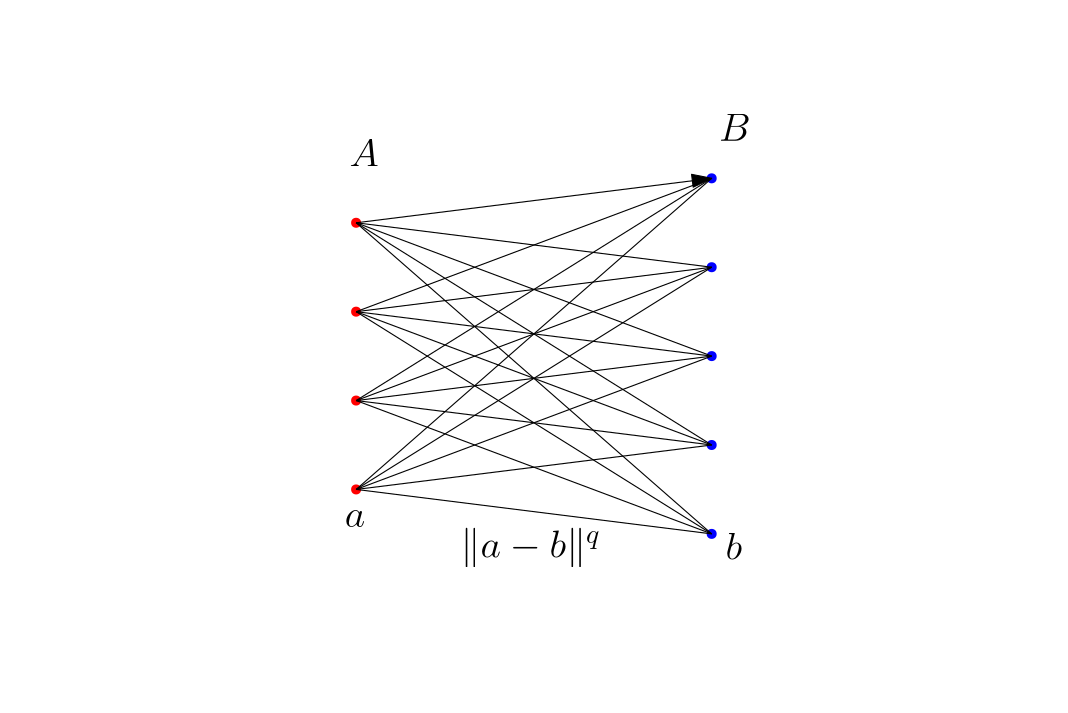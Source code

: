 <?xml version="1.0"?>
<!DOCTYPE ipe SYSTEM "ipe.dtd">
<ipe version="70206" creator="Ipe 7.2.7">
<info created="D:20190512025924" modified="D:20190512031808"/>
<ipestyle name="basic">
<symbol name="arrow/arc(spx)">
<path stroke="sym-stroke" fill="sym-stroke" pen="sym-pen">
0 0 m
-1 0.333 l
-1 -0.333 l
h
</path>
</symbol>
<symbol name="arrow/farc(spx)">
<path stroke="sym-stroke" fill="white" pen="sym-pen">
0 0 m
-1 0.333 l
-1 -0.333 l
h
</path>
</symbol>
<symbol name="arrow/ptarc(spx)">
<path stroke="sym-stroke" fill="sym-stroke" pen="sym-pen">
0 0 m
-1 0.333 l
-0.8 0 l
-1 -0.333 l
h
</path>
</symbol>
<symbol name="arrow/fptarc(spx)">
<path stroke="sym-stroke" fill="white" pen="sym-pen">
0 0 m
-1 0.333 l
-0.8 0 l
-1 -0.333 l
h
</path>
</symbol>
<symbol name="mark/circle(sx)" transformations="translations">
<path fill="sym-stroke">
0.6 0 0 0.6 0 0 e
0.4 0 0 0.4 0 0 e
</path>
</symbol>
<symbol name="mark/disk(sx)" transformations="translations">
<path fill="sym-stroke">
0.6 0 0 0.6 0 0 e
</path>
</symbol>
<symbol name="mark/fdisk(sfx)" transformations="translations">
<group>
<path fill="sym-fill">
0.5 0 0 0.5 0 0 e
</path>
<path fill="sym-stroke" fillrule="eofill">
0.6 0 0 0.6 0 0 e
0.4 0 0 0.4 0 0 e
</path>
</group>
</symbol>
<symbol name="mark/box(sx)" transformations="translations">
<path fill="sym-stroke" fillrule="eofill">
-0.6 -0.6 m
0.6 -0.6 l
0.6 0.6 l
-0.6 0.6 l
h
-0.4 -0.4 m
0.4 -0.4 l
0.4 0.4 l
-0.4 0.4 l
h
</path>
</symbol>
<symbol name="mark/square(sx)" transformations="translations">
<path fill="sym-stroke">
-0.6 -0.6 m
0.6 -0.6 l
0.6 0.6 l
-0.6 0.6 l
h
</path>
</symbol>
<symbol name="mark/fsquare(sfx)" transformations="translations">
<group>
<path fill="sym-fill">
-0.5 -0.5 m
0.5 -0.5 l
0.5 0.5 l
-0.5 0.5 l
h
</path>
<path fill="sym-stroke" fillrule="eofill">
-0.6 -0.6 m
0.6 -0.6 l
0.6 0.6 l
-0.6 0.6 l
h
-0.4 -0.4 m
0.4 -0.4 l
0.4 0.4 l
-0.4 0.4 l
h
</path>
</group>
</symbol>
<symbol name="mark/cross(sx)" transformations="translations">
<group>
<path fill="sym-stroke">
-0.43 -0.57 m
0.57 0.43 l
0.43 0.57 l
-0.57 -0.43 l
h
</path>
<path fill="sym-stroke">
-0.43 0.57 m
0.57 -0.43 l
0.43 -0.57 l
-0.57 0.43 l
h
</path>
</group>
</symbol>
<symbol name="arrow/fnormal(spx)">
<path stroke="sym-stroke" fill="white" pen="sym-pen">
0 0 m
-1 0.333 l
-1 -0.333 l
h
</path>
</symbol>
<symbol name="arrow/pointed(spx)">
<path stroke="sym-stroke" fill="sym-stroke" pen="sym-pen">
0 0 m
-1 0.333 l
-0.8 0 l
-1 -0.333 l
h
</path>
</symbol>
<symbol name="arrow/fpointed(spx)">
<path stroke="sym-stroke" fill="white" pen="sym-pen">
0 0 m
-1 0.333 l
-0.8 0 l
-1 -0.333 l
h
</path>
</symbol>
<symbol name="arrow/linear(spx)">
<path stroke="sym-stroke" pen="sym-pen">
-1 0.333 m
0 0 l
-1 -0.333 l
</path>
</symbol>
<symbol name="arrow/fdouble(spx)">
<path stroke="sym-stroke" fill="white" pen="sym-pen">
0 0 m
-1 0.333 l
-1 -0.333 l
h
-1 0 m
-2 0.333 l
-2 -0.333 l
h
</path>
</symbol>
<symbol name="arrow/double(spx)">
<path stroke="sym-stroke" fill="sym-stroke" pen="sym-pen">
0 0 m
-1 0.333 l
-1 -0.333 l
h
-1 0 m
-2 0.333 l
-2 -0.333 l
h
</path>
</symbol>
<pen name="heavier" value="0.8"/>
<pen name="fat" value="1.2"/>
<pen name="ultrafat" value="2"/>
<symbolsize name="large" value="5"/>
<symbolsize name="small" value="2"/>
<symbolsize name="tiny" value="1.1"/>
<arrowsize name="large" value="10"/>
<arrowsize name="small" value="5"/>
<arrowsize name="tiny" value="3"/>
<color name="red" value="1 0 0"/>
<color name="green" value="0 1 0"/>
<color name="blue" value="0 0 1"/>
<color name="yellow" value="1 1 0"/>
<color name="orange" value="1 0.647 0"/>
<color name="gold" value="1 0.843 0"/>
<color name="purple" value="0.627 0.125 0.941"/>
<color name="gray" value="0.745"/>
<color name="brown" value="0.647 0.165 0.165"/>
<color name="navy" value="0 0 0.502"/>
<color name="pink" value="1 0.753 0.796"/>
<color name="seagreen" value="0.18 0.545 0.341"/>
<color name="turquoise" value="0.251 0.878 0.816"/>
<color name="violet" value="0.933 0.51 0.933"/>
<color name="darkblue" value="0 0 0.545"/>
<color name="darkcyan" value="0 0.545 0.545"/>
<color name="darkgray" value="0.663"/>
<color name="darkgreen" value="0 0.392 0"/>
<color name="darkmagenta" value="0.545 0 0.545"/>
<color name="darkorange" value="1 0.549 0"/>
<color name="darkred" value="0.545 0 0"/>
<color name="lightblue" value="0.678 0.847 0.902"/>
<color name="lightcyan" value="0.878 1 1"/>
<color name="lightgray" value="0.827"/>
<color name="lightgreen" value="0.565 0.933 0.565"/>
<color name="lightyellow" value="1 1 0.878"/>
<dashstyle name="dashed" value="[4] 0"/>
<dashstyle name="dotted" value="[1 3] 0"/>
<dashstyle name="dash dotted" value="[4 2 1 2] 0"/>
<dashstyle name="dash dot dotted" value="[4 2 1 2 1 2] 0"/>
<textsize name="large" value="\large"/>
<textsize name="Large" value="\Large"/>
<textsize name="LARGE" value="\LARGE"/>
<textsize name="huge" value="\huge"/>
<textsize name="Huge" value="\Huge"/>
<textsize name="small" value="\small"/>
<textsize name="footnote" value="\footnotesize"/>
<textsize name="tiny" value="\tiny"/>
<textstyle name="center" begin="\begin{center}" end="\end{center}"/>
<textstyle name="itemize" begin="\begin{itemize}" end="\end{itemize}"/>
<textstyle name="item" begin="\begin{itemize}\item{}" end="\end{itemize}"/>
<gridsize name="4 pts" value="4"/>
<gridsize name="8 pts (~3 mm)" value="8"/>
<gridsize name="16 pts (~6 mm)" value="16"/>
<gridsize name="32 pts (~12 mm)" value="32"/>
<gridsize name="10 pts (~3.5 mm)" value="10"/>
<gridsize name="20 pts (~7 mm)" value="20"/>
<gridsize name="14 pts (~5 mm)" value="14"/>
<gridsize name="28 pts (~10 mm)" value="28"/>
<gridsize name="56 pts (~20 mm)" value="56"/>
<anglesize name="90 deg" value="90"/>
<anglesize name="60 deg" value="60"/>
<anglesize name="45 deg" value="45"/>
<anglesize name="30 deg" value="30"/>
<anglesize name="22.5 deg" value="22.5"/>
<opacity name="10%" value="0.1"/>
<opacity name="30%" value="0.3"/>
<opacity name="50%" value="0.5"/>
<opacity name="75%" value="0.75"/>
<tiling name="falling" angle="-60" step="4" width="1"/>
<tiling name="rising" angle="30" step="4" width="1"/>
</ipestyle>
<page>
<layer name="alpha"/>
<layer name="A"/>
<layer name="B"/>
<layer name="s"/>
<layer name="t"/>
<layer name="AB"/>
<layer name="sA"/>
<layer name="Bt"/>
<layer name="labels_AB"/>
<layer name="labels_st"/>
<layer name="labels_costs"/>
<layer name="label_costs_dummy"/>
<layer name="supply"/>
<view layers="alpha A B AB labels_AB labels_costs" active="alpha"/>
<path layer="alpha" matrix="1 0 0 1 0 16" stroke="white">
128 512 m
128 256 l
512 256 l
512 512 l
h
</path>
<use layer="A" name="mark/disk(sx)" pos="256 448" size="normal" stroke="red"/>
<use name="mark/disk(sx)" pos="256 416" size="normal" stroke="red"/>
<use name="mark/disk(sx)" pos="256 384" size="normal" stroke="red"/>
<use name="mark/disk(sx)" pos="256 352" size="normal" stroke="red"/>
<use layer="B" matrix="1 0 0 1 0 -16" name="mark/disk(sx)" pos="384 480" size="normal" stroke="blue"/>
<use matrix="1 0 0 1 0 -16" name="mark/disk(sx)" pos="384 448" size="normal" stroke="blue"/>
<use name="mark/disk(sx)" pos="384 400" size="normal" stroke="blue"/>
<use name="mark/disk(sx)" pos="384 368" size="normal" stroke="blue"/>
<use name="mark/disk(sx)" pos="384 336" size="normal" stroke="blue"/>
<use layer="s" name="mark/disk(sx)" pos="208 400" size="normal" stroke="black"/>
<use layer="t" name="mark/disk(sx)" pos="432 400" size="normal" stroke="black"/>
<path layer="AB" stroke="black" arrow="normal/normal">
256 448 m
384 464 l
</path>
<path stroke="black">
256 448 m
384 432 l
</path>
<path stroke="black">
256 448 m
384 400 l
</path>
<path stroke="black">
256 448 m
384 368 l
</path>
<path stroke="black">
256 448 m
384 336 l
</path>
<path stroke="black">
256 416 m
384 464 l
</path>
<path stroke="black">
256 416 m
384 432 l
</path>
<path stroke="black">
256 416 m
384 400 l
</path>
<path stroke="black">
256 384 m
384 368 l
</path>
<path stroke="black">
256 384 m
384 336 l
</path>
<path stroke="black">
256 384 m
384 400 l
</path>
<path stroke="black">
256 416 m
384 368 l
</path>
<path stroke="black">
256 416 m
384 336 l
</path>
<path stroke="black">
256 384 m
384 432 l
</path>
<path stroke="black">
256 384 m
384 464 l
</path>
<path stroke="black">
256 352 m
384 464 l
</path>
<path stroke="black">
256 352 m
384 432 l
</path>
<path stroke="black">
256 352 m
384 400 l
</path>
<path stroke="black">
256 352 m
384 368 l
</path>
<path stroke="black">
256 352 m
384 336 l
</path>
<path layer="sA" stroke="black" arrow="normal/normal">
208 400 m
256 448 l
</path>
<path stroke="black">
208 400 m
256 416 l
</path>
<path stroke="black">
208 400 m
256 384 l
</path>
<path stroke="black">
208 400 m
256 352 l
</path>
<path layer="Bt" stroke="black" arrow="normal/normal">
384 464 m
432 400 l
</path>
<path stroke="black">
384 432 m
432 400 l
</path>
<path stroke="black">
384 400 m
432 400 l
</path>
<path stroke="black">
384 368 m
432 400 l
</path>
<path stroke="black">
384 336 m
432 400 l
</path>
<text layer="labels_AB" transformations="translations" pos="253.577 468.308" stroke="black" type="label" width="10.53" height="9.803" depth="0" valign="baseline" size="Large" style="math">A</text>
<text transformations="translations" pos="386.654 477.538" stroke="black" type="label" width="11.395" height="9.803" depth="0" valign="baseline" size="Large" style="math">B</text>
<text layer="labels_st" transformations="translations" pos="190.5 396.769" stroke="black" type="label" width="6.617" height="6.177" depth="0" valign="baseline" size="Large" style="math">s</text>
<text transformations="translations" pos="446.654 396.769" stroke="black" type="label" width="5.073" height="8.824" depth="0" valign="baseline" size="Large" style="math">t</text>
<text layer="labels_costs" matrix="1 0 0 1 -13.8462 1.53846" transformations="translations" pos="307.423 326" stroke="black" type="label" width="50.53" height="10.756" depth="3.59" valign="baseline" size="Large" style="math">\|a - b\|^q</text>
<text matrix="1 0 0 1 2.19231 1.69231" transformations="translations" pos="249.731 336.769" stroke="black" type="label" width="7.374" height="6.177" depth="0" valign="baseline" size="Large" style="math">a</text>
<text matrix="1 0 0 1 -4.61538 -0.769231" transformations="translations" pos="393.577 327.538" stroke="black" type="label" width="5.973" height="9.963" depth="0" valign="baseline" size="Large" style="math">b</text>
<text layer="supply" matrix="1 0 0 1 -13.8462 -2.30769" transformations="translations" pos="201.846 413.231" stroke="black" type="label" width="18.713" height="9.968" depth="1.09" valign="baseline" size="Large" style="math">+k</text>
<text matrix="1 0 0 1 2.30769 -3.07692" transformations="translations" pos="436.462 416.308" stroke="black" type="label" width="18.946" height="9.968" depth="1.19" valign="baseline" size="Large" style="math">-k</text>
<text layer="label_costs_dummy" matrix="1 0 0 1 0.769231 6.15385" transformations="translations" pos="217.423 358.308" stroke="black" type="label" width="7.024" height="9.245" depth="0" valign="baseline" size="Large" style="math">0</text>
<text matrix="1 0 0 1 195.384 -3.07738" transformations="translations" pos="217.423 358.308" stroke="black" type="label" width="7.024" height="9.245" depth="0" valign="baseline" size="Large" style="math">0</text>
</page>
<page>
<layer name="alpha"/>
<layer name="A"/>
<layer name="B"/>
<layer name="s"/>
<layer name="t"/>
<layer name="AB"/>
<layer name="sA"/>
<layer name="Bt"/>
<layer name="labels_AB"/>
<layer name="labels_st"/>
<layer name="labels_costs"/>
<layer name="label_costs_dummy"/>
<layer name="supply"/>
<view layers="alpha A B s t AB labels_AB labels_st labels_costs" active="alpha"/>
<path layer="alpha" matrix="1 0 0 1 0 16" stroke="white">
128 512 m
128 256 l
512 256 l
512 512 l
h
</path>
<use layer="A" name="mark/disk(sx)" pos="256 448" size="normal" stroke="red"/>
<use name="mark/disk(sx)" pos="256 416" size="normal" stroke="red"/>
<use name="mark/disk(sx)" pos="256 384" size="normal" stroke="red"/>
<use name="mark/disk(sx)" pos="256 352" size="normal" stroke="red"/>
<use layer="B" matrix="1 0 0 1 0 -16" name="mark/disk(sx)" pos="384 480" size="normal" stroke="blue"/>
<use matrix="1 0 0 1 0 -16" name="mark/disk(sx)" pos="384 448" size="normal" stroke="blue"/>
<use name="mark/disk(sx)" pos="384 400" size="normal" stroke="blue"/>
<use name="mark/disk(sx)" pos="384 368" size="normal" stroke="blue"/>
<use name="mark/disk(sx)" pos="384 336" size="normal" stroke="blue"/>
<use layer="s" name="mark/disk(sx)" pos="208 400" size="normal" stroke="black"/>
<use layer="t" name="mark/disk(sx)" pos="432 400" size="normal" stroke="black"/>
<path layer="AB" stroke="black" arrow="normal/normal">
256 448 m
384 464 l
</path>
<path stroke="black">
256 448 m
384 432 l
</path>
<path stroke="black">
256 448 m
384 400 l
</path>
<path stroke="black">
256 448 m
384 368 l
</path>
<path stroke="black">
256 448 m
384 336 l
</path>
<path stroke="black">
256 416 m
384 464 l
</path>
<path stroke="black">
256 416 m
384 432 l
</path>
<path stroke="black">
256 416 m
384 400 l
</path>
<path stroke="black">
256 384 m
384 368 l
</path>
<path stroke="black">
256 384 m
384 336 l
</path>
<path stroke="black">
256 384 m
384 400 l
</path>
<path stroke="black">
256 416 m
384 368 l
</path>
<path stroke="black">
256 416 m
384 336 l
</path>
<path stroke="black">
256 384 m
384 432 l
</path>
<path stroke="black">
256 384 m
384 464 l
</path>
<path stroke="black">
256 352 m
384 464 l
</path>
<path stroke="black">
256 352 m
384 432 l
</path>
<path stroke="black">
256 352 m
384 400 l
</path>
<path stroke="black">
256 352 m
384 368 l
</path>
<path stroke="black">
256 352 m
384 336 l
</path>
<path layer="sA" stroke="black" arrow="normal/normal">
208 400 m
256 448 l
</path>
<path stroke="black">
208 400 m
256 416 l
</path>
<path stroke="black">
208 400 m
256 384 l
</path>
<path stroke="black">
208 400 m
256 352 l
</path>
<path layer="Bt" stroke="black" arrow="normal/normal">
384 464 m
432 400 l
</path>
<path stroke="black">
384 432 m
432 400 l
</path>
<path stroke="black">
384 400 m
432 400 l
</path>
<path stroke="black">
384 368 m
432 400 l
</path>
<path stroke="black">
384 336 m
432 400 l
</path>
<text layer="labels_AB" transformations="translations" pos="253.577 468.308" stroke="black" type="label" width="10.53" height="9.803" depth="0" valign="baseline" size="Large" style="math">A</text>
<text transformations="translations" pos="386.654 477.538" stroke="black" type="label" width="11.395" height="9.803" depth="0" valign="baseline" size="Large" style="math">B</text>
<text layer="labels_st" transformations="translations" pos="190.5 396.769" stroke="black" type="label" width="6.617" height="6.177" depth="0" valign="baseline" size="Large" style="math">s</text>
<text transformations="translations" pos="446.654 396.769" stroke="black" type="label" width="5.073" height="8.824" depth="0" valign="baseline" size="Large" style="math">t</text>
<text layer="labels_costs" matrix="1 0 0 1 -13.8462 1.53846" transformations="translations" pos="307.423 326" stroke="black" type="label" width="50.53" height="10.756" depth="3.59" valign="baseline" size="Large" style="math">\|a - b\|^q</text>
<text matrix="1 0 0 1 2.19231 1.69231" transformations="translations" pos="249.731 336.769" stroke="black" type="label" width="7.374" height="6.177" depth="0" valign="baseline" size="Large" style="math">a</text>
<text matrix="1 0 0 1 -4.61538 -0.769231" transformations="translations" pos="393.577 327.538" stroke="black" type="label" width="5.973" height="9.963" depth="0" valign="baseline" size="Large" style="math">b</text>
<text layer="supply" matrix="1 0 0 1 -13.8462 -2.30769" transformations="translations" pos="201.846 413.231" stroke="black" type="label" width="18.713" height="9.968" depth="1.09" valign="baseline" size="Large" style="math">+k</text>
<text matrix="1 0 0 1 2.30769 -3.07692" transformations="translations" pos="436.462 416.308" stroke="black" type="label" width="18.946" height="9.968" depth="1.19" valign="baseline" size="Large" style="math">-k</text>
<text layer="label_costs_dummy" matrix="1 0 0 1 0.769231 6.15385" transformations="translations" pos="217.423 358.308" stroke="black" type="label" width="7.024" height="9.245" depth="0" valign="baseline" size="Large" style="math">0</text>
<text matrix="1 0 0 1 195.384 -3.07738" transformations="translations" pos="217.423 358.308" stroke="black" type="label" width="7.024" height="9.245" depth="0" valign="baseline" size="Large" style="math">0</text>
</page>
<page>
<layer name="alpha"/>
<layer name="A"/>
<layer name="B"/>
<layer name="s"/>
<layer name="t"/>
<layer name="AB"/>
<layer name="sA"/>
<layer name="Bt"/>
<layer name="labels_AB"/>
<layer name="labels_st"/>
<layer name="labels_costs"/>
<layer name="label_costs_dummy"/>
<layer name="supply"/>
<view layers="alpha A B s t AB sA labels_AB labels_st labels_costs" active="alpha"/>
<path layer="alpha" matrix="1 0 0 1 0 16" stroke="white">
128 512 m
128 256 l
512 256 l
512 512 l
h
</path>
<use layer="A" name="mark/disk(sx)" pos="256 448" size="normal" stroke="red"/>
<use name="mark/disk(sx)" pos="256 416" size="normal" stroke="red"/>
<use name="mark/disk(sx)" pos="256 384" size="normal" stroke="red"/>
<use name="mark/disk(sx)" pos="256 352" size="normal" stroke="red"/>
<use layer="B" matrix="1 0 0 1 0 -16" name="mark/disk(sx)" pos="384 480" size="normal" stroke="blue"/>
<use matrix="1 0 0 1 0 -16" name="mark/disk(sx)" pos="384 448" size="normal" stroke="blue"/>
<use name="mark/disk(sx)" pos="384 400" size="normal" stroke="blue"/>
<use name="mark/disk(sx)" pos="384 368" size="normal" stroke="blue"/>
<use name="mark/disk(sx)" pos="384 336" size="normal" stroke="blue"/>
<use layer="s" name="mark/disk(sx)" pos="208 400" size="normal" stroke="black"/>
<use layer="t" name="mark/disk(sx)" pos="432 400" size="normal" stroke="black"/>
<path layer="AB" stroke="black" arrow="normal/normal">
256 448 m
384 464 l
</path>
<path stroke="black">
256 448 m
384 432 l
</path>
<path stroke="black">
256 448 m
384 400 l
</path>
<path stroke="black">
256 448 m
384 368 l
</path>
<path stroke="black">
256 448 m
384 336 l
</path>
<path stroke="black">
256 416 m
384 464 l
</path>
<path stroke="black">
256 416 m
384 432 l
</path>
<path stroke="black">
256 416 m
384 400 l
</path>
<path stroke="black">
256 384 m
384 368 l
</path>
<path stroke="black">
256 384 m
384 336 l
</path>
<path stroke="black">
256 384 m
384 400 l
</path>
<path stroke="black">
256 416 m
384 368 l
</path>
<path stroke="black">
256 416 m
384 336 l
</path>
<path stroke="black">
256 384 m
384 432 l
</path>
<path stroke="black">
256 384 m
384 464 l
</path>
<path stroke="black">
256 352 m
384 464 l
</path>
<path stroke="black">
256 352 m
384 432 l
</path>
<path stroke="black">
256 352 m
384 400 l
</path>
<path stroke="black">
256 352 m
384 368 l
</path>
<path stroke="black">
256 352 m
384 336 l
</path>
<path layer="sA" stroke="black" arrow="normal/normal">
208 400 m
256 448 l
</path>
<path stroke="black">
208 400 m
256 416 l
</path>
<path stroke="black">
208 400 m
256 384 l
</path>
<path stroke="black">
208 400 m
256 352 l
</path>
<path layer="Bt" stroke="black" arrow="normal/normal">
384 464 m
432 400 l
</path>
<path stroke="black">
384 432 m
432 400 l
</path>
<path stroke="black">
384 400 m
432 400 l
</path>
<path stroke="black">
384 368 m
432 400 l
</path>
<path stroke="black">
384 336 m
432 400 l
</path>
<text layer="labels_AB" transformations="translations" pos="253.577 468.308" stroke="black" type="label" width="10.53" height="9.803" depth="0" valign="baseline" size="Large" style="math">A</text>
<text transformations="translations" pos="386.654 477.538" stroke="black" type="label" width="11.395" height="9.803" depth="0" valign="baseline" size="Large" style="math">B</text>
<text layer="labels_st" transformations="translations" pos="190.5 396.769" stroke="black" type="label" width="6.617" height="6.177" depth="0" valign="baseline" size="Large" style="math">s</text>
<text transformations="translations" pos="446.654 396.769" stroke="black" type="label" width="5.073" height="8.824" depth="0" valign="baseline" size="Large" style="math">t</text>
<text layer="labels_costs" matrix="1 0 0 1 -13.8462 1.53846" transformations="translations" pos="307.423 326" stroke="black" type="label" width="50.53" height="10.756" depth="3.59" valign="baseline" size="Large" style="math">\|a - b\|^q</text>
<text matrix="1 0 0 1 2.19231 1.69231" transformations="translations" pos="249.731 336.769" stroke="black" type="label" width="7.374" height="6.177" depth="0" valign="baseline" size="Large" style="math">a</text>
<text matrix="1 0 0 1 -4.61538 -0.769231" transformations="translations" pos="393.577 327.538" stroke="black" type="label" width="5.973" height="9.963" depth="0" valign="baseline" size="Large" style="math">b</text>
<text layer="supply" matrix="1 0 0 1 -13.8462 -2.30769" transformations="translations" pos="201.846 413.231" stroke="black" type="label" width="18.713" height="9.968" depth="1.09" valign="baseline" size="Large" style="math">+k</text>
<text matrix="1 0 0 1 2.30769 -3.07692" transformations="translations" pos="436.462 416.308" stroke="black" type="label" width="18.946" height="9.968" depth="1.19" valign="baseline" size="Large" style="math">-k</text>
<text layer="label_costs_dummy" matrix="1 0 0 1 0.769231 6.15385" transformations="translations" pos="217.423 358.308" stroke="black" type="label" width="7.024" height="9.245" depth="0" valign="baseline" size="Large" style="math">0</text>
<text matrix="1 0 0 1 195.384 -3.07738" transformations="translations" pos="217.423 358.308" stroke="black" type="label" width="7.024" height="9.245" depth="0" valign="baseline" size="Large" style="math">0</text>
</page>
<page>
<layer name="alpha"/>
<layer name="A"/>
<layer name="B"/>
<layer name="s"/>
<layer name="t"/>
<layer name="AB"/>
<layer name="sA"/>
<layer name="Bt"/>
<layer name="labels_AB"/>
<layer name="labels_st"/>
<layer name="labels_costs"/>
<layer name="label_costs_dummy"/>
<layer name="supply"/>
<view layers="alpha A B s t AB sA Bt labels_AB labels_st labels_costs" active="alpha"/>
<path layer="alpha" matrix="1 0 0 1 0 16" stroke="white">
128 512 m
128 256 l
512 256 l
512 512 l
h
</path>
<use layer="A" name="mark/disk(sx)" pos="256 448" size="normal" stroke="red"/>
<use name="mark/disk(sx)" pos="256 416" size="normal" stroke="red"/>
<use name="mark/disk(sx)" pos="256 384" size="normal" stroke="red"/>
<use name="mark/disk(sx)" pos="256 352" size="normal" stroke="red"/>
<use layer="B" matrix="1 0 0 1 0 -16" name="mark/disk(sx)" pos="384 480" size="normal" stroke="blue"/>
<use matrix="1 0 0 1 0 -16" name="mark/disk(sx)" pos="384 448" size="normal" stroke="blue"/>
<use name="mark/disk(sx)" pos="384 400" size="normal" stroke="blue"/>
<use name="mark/disk(sx)" pos="384 368" size="normal" stroke="blue"/>
<use name="mark/disk(sx)" pos="384 336" size="normal" stroke="blue"/>
<use layer="s" name="mark/disk(sx)" pos="208 400" size="normal" stroke="black"/>
<use layer="t" name="mark/disk(sx)" pos="432 400" size="normal" stroke="black"/>
<path layer="AB" stroke="black" arrow="normal/normal">
256 448 m
384 464 l
</path>
<path stroke="black">
256 448 m
384 432 l
</path>
<path stroke="black">
256 448 m
384 400 l
</path>
<path stroke="black">
256 448 m
384 368 l
</path>
<path stroke="black">
256 448 m
384 336 l
</path>
<path stroke="black">
256 416 m
384 464 l
</path>
<path stroke="black">
256 416 m
384 432 l
</path>
<path stroke="black">
256 416 m
384 400 l
</path>
<path stroke="black">
256 384 m
384 368 l
</path>
<path stroke="black">
256 384 m
384 336 l
</path>
<path stroke="black">
256 384 m
384 400 l
</path>
<path stroke="black">
256 416 m
384 368 l
</path>
<path stroke="black">
256 416 m
384 336 l
</path>
<path stroke="black">
256 384 m
384 432 l
</path>
<path stroke="black">
256 384 m
384 464 l
</path>
<path stroke="black">
256 352 m
384 464 l
</path>
<path stroke="black">
256 352 m
384 432 l
</path>
<path stroke="black">
256 352 m
384 400 l
</path>
<path stroke="black">
256 352 m
384 368 l
</path>
<path stroke="black">
256 352 m
384 336 l
</path>
<path layer="sA" stroke="black" arrow="normal/normal">
208 400 m
256 448 l
</path>
<path stroke="black">
208 400 m
256 416 l
</path>
<path stroke="black">
208 400 m
256 384 l
</path>
<path stroke="black">
208 400 m
256 352 l
</path>
<path layer="Bt" stroke="black" arrow="normal/normal">
384 464 m
432 400 l
</path>
<path stroke="black">
384 432 m
432 400 l
</path>
<path stroke="black">
384 400 m
432 400 l
</path>
<path stroke="black">
384 368 m
432 400 l
</path>
<path stroke="black">
384 336 m
432 400 l
</path>
<text layer="labels_AB" transformations="translations" pos="253.577 468.308" stroke="black" type="label" width="10.53" height="9.803" depth="0" valign="baseline" size="Large" style="math">A</text>
<text transformations="translations" pos="386.654 477.538" stroke="black" type="label" width="11.395" height="9.803" depth="0" valign="baseline" size="Large" style="math">B</text>
<text layer="labels_st" transformations="translations" pos="190.5 396.769" stroke="black" type="label" width="6.617" height="6.177" depth="0" valign="baseline" size="Large" style="math">s</text>
<text transformations="translations" pos="446.654 396.769" stroke="black" type="label" width="5.073" height="8.824" depth="0" valign="baseline" size="Large" style="math">t</text>
<text layer="labels_costs" matrix="1 0 0 1 -13.8462 1.53846" transformations="translations" pos="307.423 326" stroke="black" type="label" width="50.53" height="10.756" depth="3.59" valign="baseline" size="Large" style="math">\|a - b\|^q</text>
<text matrix="1 0 0 1 2.19231 1.69231" transformations="translations" pos="249.731 336.769" stroke="black" type="label" width="7.374" height="6.177" depth="0" valign="baseline" size="Large" style="math">a</text>
<text matrix="1 0 0 1 -4.61538 -0.769231" transformations="translations" pos="393.577 327.538" stroke="black" type="label" width="5.973" height="9.963" depth="0" valign="baseline" size="Large" style="math">b</text>
<text layer="supply" matrix="1 0 0 1 -13.8462 -2.30769" transformations="translations" pos="201.846 413.231" stroke="black" type="label" width="18.713" height="9.968" depth="1.09" valign="baseline" size="Large" style="math">+k</text>
<text matrix="1 0 0 1 2.30769 -3.07692" transformations="translations" pos="436.462 416.308" stroke="black" type="label" width="18.946" height="9.968" depth="1.19" valign="baseline" size="Large" style="math">-k</text>
<text layer="label_costs_dummy" matrix="1 0 0 1 0.769231 6.15385" transformations="translations" pos="217.423 358.308" stroke="black" type="label" width="7.024" height="9.245" depth="0" valign="baseline" size="Large" style="math">0</text>
<text matrix="1 0 0 1 195.384 -3.07738" transformations="translations" pos="217.423 358.308" stroke="black" type="label" width="7.024" height="9.245" depth="0" valign="baseline" size="Large" style="math">0</text>
</page>
<page>
<layer name="alpha"/>
<layer name="A"/>
<layer name="B"/>
<layer name="s"/>
<layer name="t"/>
<layer name="AB"/>
<layer name="sA"/>
<layer name="Bt"/>
<layer name="labels_AB"/>
<layer name="labels_st"/>
<layer name="labels_costs"/>
<layer name="label_costs_dummy"/>
<layer name="supply"/>
<view layers="alpha A B s t AB sA Bt labels_AB labels_st labels_costs label_costs_dummy" active="alpha"/>
<path layer="alpha" matrix="1 0 0 1 0 16" stroke="white">
128 512 m
128 256 l
512 256 l
512 512 l
h
</path>
<use layer="A" name="mark/disk(sx)" pos="256 448" size="normal" stroke="red"/>
<use name="mark/disk(sx)" pos="256 416" size="normal" stroke="red"/>
<use name="mark/disk(sx)" pos="256 384" size="normal" stroke="red"/>
<use name="mark/disk(sx)" pos="256 352" size="normal" stroke="red"/>
<use layer="B" matrix="1 0 0 1 0 -16" name="mark/disk(sx)" pos="384 480" size="normal" stroke="blue"/>
<use matrix="1 0 0 1 0 -16" name="mark/disk(sx)" pos="384 448" size="normal" stroke="blue"/>
<use name="mark/disk(sx)" pos="384 400" size="normal" stroke="blue"/>
<use name="mark/disk(sx)" pos="384 368" size="normal" stroke="blue"/>
<use name="mark/disk(sx)" pos="384 336" size="normal" stroke="blue"/>
<use layer="s" name="mark/disk(sx)" pos="208 400" size="normal" stroke="black"/>
<use layer="t" name="mark/disk(sx)" pos="432 400" size="normal" stroke="black"/>
<path layer="AB" stroke="black" arrow="normal/normal">
256 448 m
384 464 l
</path>
<path stroke="black">
256 448 m
384 432 l
</path>
<path stroke="black">
256 448 m
384 400 l
</path>
<path stroke="black">
256 448 m
384 368 l
</path>
<path stroke="black">
256 448 m
384 336 l
</path>
<path stroke="black">
256 416 m
384 464 l
</path>
<path stroke="black">
256 416 m
384 432 l
</path>
<path stroke="black">
256 416 m
384 400 l
</path>
<path stroke="black">
256 384 m
384 368 l
</path>
<path stroke="black">
256 384 m
384 336 l
</path>
<path stroke="black">
256 384 m
384 400 l
</path>
<path stroke="black">
256 416 m
384 368 l
</path>
<path stroke="black">
256 416 m
384 336 l
</path>
<path stroke="black">
256 384 m
384 432 l
</path>
<path stroke="black">
256 384 m
384 464 l
</path>
<path stroke="black">
256 352 m
384 464 l
</path>
<path stroke="black">
256 352 m
384 432 l
</path>
<path stroke="black">
256 352 m
384 400 l
</path>
<path stroke="black">
256 352 m
384 368 l
</path>
<path stroke="black">
256 352 m
384 336 l
</path>
<path layer="sA" stroke="black" arrow="normal/normal">
208 400 m
256 448 l
</path>
<path stroke="black">
208 400 m
256 416 l
</path>
<path stroke="black">
208 400 m
256 384 l
</path>
<path stroke="black">
208 400 m
256 352 l
</path>
<path layer="Bt" stroke="black" arrow="normal/normal">
384 464 m
432 400 l
</path>
<path stroke="black">
384 432 m
432 400 l
</path>
<path stroke="black">
384 400 m
432 400 l
</path>
<path stroke="black">
384 368 m
432 400 l
</path>
<path stroke="black">
384 336 m
432 400 l
</path>
<text layer="labels_AB" transformations="translations" pos="253.577 468.308" stroke="black" type="label" width="10.53" height="9.803" depth="0" valign="baseline" size="Large" style="math">A</text>
<text transformations="translations" pos="386.654 477.538" stroke="black" type="label" width="11.395" height="9.803" depth="0" valign="baseline" size="Large" style="math">B</text>
<text layer="labels_st" transformations="translations" pos="190.5 396.769" stroke="black" type="label" width="6.617" height="6.177" depth="0" valign="baseline" size="Large" style="math">s</text>
<text transformations="translations" pos="446.654 396.769" stroke="black" type="label" width="5.073" height="8.824" depth="0" valign="baseline" size="Large" style="math">t</text>
<text layer="labels_costs" matrix="1 0 0 1 -13.8462 1.53846" transformations="translations" pos="307.423 326" stroke="black" type="label" width="50.53" height="10.756" depth="3.59" valign="baseline" size="Large" style="math">\|a - b\|^q</text>
<text matrix="1 0 0 1 2.19231 1.69231" transformations="translations" pos="249.731 336.769" stroke="black" type="label" width="7.374" height="6.177" depth="0" valign="baseline" size="Large" style="math">a</text>
<text matrix="1 0 0 1 -4.61538 -0.769231" transformations="translations" pos="393.577 327.538" stroke="black" type="label" width="5.973" height="9.963" depth="0" valign="baseline" size="Large" style="math">b</text>
<text layer="supply" matrix="1 0 0 1 -13.8462 -2.30769" transformations="translations" pos="201.846 413.231" stroke="black" type="label" width="18.713" height="9.968" depth="1.09" valign="baseline" size="Large" style="math">+k</text>
<text matrix="1 0 0 1 2.30769 -3.07692" transformations="translations" pos="436.462 416.308" stroke="black" type="label" width="18.946" height="9.968" depth="1.19" valign="baseline" size="Large" style="math">-k</text>
<text layer="label_costs_dummy" matrix="1 0 0 1 0.769231 6.15385" transformations="translations" pos="217.423 358.308" stroke="black" type="label" width="7.024" height="9.245" depth="0" valign="baseline" size="Large" style="math">0</text>
<text matrix="1 0 0 1 195.384 -3.07738" transformations="translations" pos="217.423 358.308" stroke="black" type="label" width="7.024" height="9.245" depth="0" valign="baseline" size="Large" style="math">0</text>
</page>
<page>
<layer name="alpha"/>
<layer name="A"/>
<layer name="B"/>
<layer name="s"/>
<layer name="t"/>
<layer name="AB"/>
<layer name="sA"/>
<layer name="Bt"/>
<layer name="labels_AB"/>
<layer name="labels_st"/>
<layer name="labels_costs"/>
<layer name="label_costs_dummy"/>
<layer name="supply"/>
<view layers="alpha A B s t AB sA Bt labels_AB labels_st labels_costs label_costs_dummy supply" active="alpha"/>
<path layer="alpha" matrix="1 0 0 1 0 16" stroke="white">
128 512 m
128 256 l
512 256 l
512 512 l
h
</path>
<use layer="A" name="mark/disk(sx)" pos="256 448" size="normal" stroke="red"/>
<use name="mark/disk(sx)" pos="256 416" size="normal" stroke="red"/>
<use name="mark/disk(sx)" pos="256 384" size="normal" stroke="red"/>
<use name="mark/disk(sx)" pos="256 352" size="normal" stroke="red"/>
<use layer="B" matrix="1 0 0 1 0 -16" name="mark/disk(sx)" pos="384 480" size="normal" stroke="blue"/>
<use matrix="1 0 0 1 0 -16" name="mark/disk(sx)" pos="384 448" size="normal" stroke="blue"/>
<use name="mark/disk(sx)" pos="384 400" size="normal" stroke="blue"/>
<use name="mark/disk(sx)" pos="384 368" size="normal" stroke="blue"/>
<use name="mark/disk(sx)" pos="384 336" size="normal" stroke="blue"/>
<use layer="s" name="mark/disk(sx)" pos="208 400" size="normal" stroke="black"/>
<use layer="t" name="mark/disk(sx)" pos="432 400" size="normal" stroke="black"/>
<path layer="AB" stroke="black" arrow="normal/normal">
256 448 m
384 464 l
</path>
<path stroke="black">
256 448 m
384 432 l
</path>
<path stroke="black">
256 448 m
384 400 l
</path>
<path stroke="black">
256 448 m
384 368 l
</path>
<path stroke="black">
256 448 m
384 336 l
</path>
<path stroke="black">
256 416 m
384 464 l
</path>
<path stroke="black">
256 416 m
384 432 l
</path>
<path stroke="black">
256 416 m
384 400 l
</path>
<path stroke="black">
256 384 m
384 368 l
</path>
<path stroke="black">
256 384 m
384 336 l
</path>
<path stroke="black">
256 384 m
384 400 l
</path>
<path stroke="black">
256 416 m
384 368 l
</path>
<path stroke="black">
256 416 m
384 336 l
</path>
<path stroke="black">
256 384 m
384 432 l
</path>
<path stroke="black">
256 384 m
384 464 l
</path>
<path stroke="black">
256 352 m
384 464 l
</path>
<path stroke="black">
256 352 m
384 432 l
</path>
<path stroke="black">
256 352 m
384 400 l
</path>
<path stroke="black">
256 352 m
384 368 l
</path>
<path stroke="black">
256 352 m
384 336 l
</path>
<path layer="sA" stroke="black" arrow="normal/normal">
208 400 m
256 448 l
</path>
<path stroke="black">
208 400 m
256 416 l
</path>
<path stroke="black">
208 400 m
256 384 l
</path>
<path stroke="black">
208 400 m
256 352 l
</path>
<path layer="Bt" stroke="black" arrow="normal/normal">
384 464 m
432 400 l
</path>
<path stroke="black">
384 432 m
432 400 l
</path>
<path stroke="black">
384 400 m
432 400 l
</path>
<path stroke="black">
384 368 m
432 400 l
</path>
<path stroke="black">
384 336 m
432 400 l
</path>
<text layer="labels_AB" transformations="translations" pos="253.577 468.308" stroke="black" type="label" width="10.53" height="9.803" depth="0" valign="baseline" size="Large" style="math">A</text>
<text transformations="translations" pos="386.654 477.538" stroke="black" type="label" width="11.395" height="9.803" depth="0" valign="baseline" size="Large" style="math">B</text>
<text layer="labels_st" transformations="translations" pos="190.5 396.769" stroke="black" type="label" width="6.617" height="6.177" depth="0" valign="baseline" size="Large" style="math">s</text>
<text transformations="translations" pos="446.654 396.769" stroke="black" type="label" width="5.073" height="8.824" depth="0" valign="baseline" size="Large" style="math">t</text>
<text layer="labels_costs" matrix="1 0 0 1 -13.8462 1.53846" transformations="translations" pos="307.423 326" stroke="black" type="label" width="50.53" height="10.756" depth="3.59" valign="baseline" size="Large" style="math" opacity="30%">\|a - b\|^q</text>
<text matrix="1 0 0 1 2.19231 1.69231" transformations="translations" pos="249.731 336.769" stroke="black" type="label" width="7.374" height="6.177" depth="0" valign="baseline" size="Large" style="math">a</text>
<text matrix="1 0 0 1 -4.61538 -0.769231" transformations="translations" pos="393.577 327.538" stroke="black" type="label" width="5.973" height="9.963" depth="0" valign="baseline" size="Large" style="math">b</text>
<text layer="supply" matrix="1 0 0 1 -13.8462 -2.30769" transformations="translations" pos="201.846 413.231" stroke="black" type="label" width="18.713" height="9.968" depth="1.09" valign="baseline" size="Large" style="math">+k</text>
<text matrix="1 0 0 1 2.30769 -3.07692" transformations="translations" pos="436.462 416.308" stroke="black" type="label" width="18.946" height="9.968" depth="1.19" valign="baseline" size="Large" style="math">-k</text>
<text layer="label_costs_dummy" matrix="1 0 0 1 0.769231 6.15385" transformations="translations" pos="217.423 358.308" stroke="black" type="label" width="7.024" height="9.245" depth="0" valign="baseline" size="Large" style="math" opacity="30%">0</text>
<text matrix="1 0 0 1 195.384 -3.07738" transformations="translations" pos="217.423 358.308" stroke="black" type="label" width="7.024" height="9.245" depth="0" valign="baseline" size="Large" style="math" opacity="30%">0</text>
</page>
<page>
<layer name="alpha"/>
<layer name="A"/>
<layer name="B"/>
<layer name="s"/>
<layer name="t"/>
<layer name="AB"/>
<layer name="sA"/>
<layer name="Bt"/>
<layer name="labels_AB"/>
<layer name="labels_st"/>
<layer name="labels_costs"/>
<layer name="label_costs_dummy"/>
<layer name="supply"/>
<layer name="flow"/>
<layer name="matching"/>
<layer name="label_k"/>
<view layers="alpha A B s t AB sA Bt labels_AB labels_st labels_costs label_costs_dummy supply flow label_k" active="matching"/>
<path layer="alpha" matrix="1 0 0 1 0 16" stroke="white">
128 512 m
128 256 l
512 256 l
512 512 l
h
</path>
<use layer="A" name="mark/disk(sx)" pos="256 448" size="normal" stroke="red"/>
<use name="mark/disk(sx)" pos="256 416" size="normal" stroke="red"/>
<use name="mark/disk(sx)" pos="256 384" size="normal" stroke="red"/>
<use name="mark/disk(sx)" pos="256 352" size="normal" stroke="red"/>
<use layer="B" matrix="1 0 0 1 0 -16" name="mark/disk(sx)" pos="384 480" size="normal" stroke="blue"/>
<use matrix="1 0 0 1 0 -16" name="mark/disk(sx)" pos="384 448" size="normal" stroke="blue"/>
<use name="mark/disk(sx)" pos="384 400" size="normal" stroke="blue"/>
<use name="mark/disk(sx)" pos="384 368" size="normal" stroke="blue"/>
<use name="mark/disk(sx)" pos="384 336" size="normal" stroke="blue"/>
<use layer="s" name="mark/disk(sx)" pos="208 400" size="normal" stroke="black"/>
<use layer="t" name="mark/disk(sx)" pos="432 400" size="normal" stroke="black"/>
<path layer="AB" stroke="black" arrow="normal/normal" opacity="30%">
256 448 m
384 464 l
</path>
<path stroke="black" opacity="30%">
256 448 m
384 432 l
</path>
<path stroke="black" opacity="30%">
256 448 m
384 400 l
</path>
<path stroke="black" opacity="30%">
256 448 m
384 368 l
</path>
<path stroke="black" opacity="30%">
256 448 m
384 336 l
</path>
<path stroke="black" opacity="30%">
256 416 m
384 464 l
</path>
<path stroke="black" opacity="30%">
256 416 m
384 432 l
</path>
<path stroke="black" opacity="30%">
256 416 m
384 400 l
</path>
<path stroke="black" opacity="30%">
256 384 m
384 368 l
</path>
<path stroke="black" opacity="30%">
256 384 m
384 336 l
</path>
<path stroke="black" opacity="30%">
256 384 m
384 400 l
</path>
<path stroke="black" opacity="30%">
256 416 m
384 368 l
</path>
<path stroke="black" opacity="30%">
256 416 m
384 336 l
</path>
<path stroke="black" opacity="30%">
256 384 m
384 432 l
</path>
<path stroke="black" opacity="30%">
256 384 m
384 464 l
</path>
<path stroke="black" opacity="30%">
256 352 m
384 464 l
</path>
<path stroke="black" opacity="30%">
256 352 m
384 432 l
</path>
<path stroke="black" opacity="30%">
256 352 m
384 400 l
</path>
<path stroke="black" opacity="30%">
256 352 m
384 368 l
</path>
<path stroke="black" opacity="30%">
256 352 m
384 336 l
</path>
<path layer="sA" stroke="black" arrow="normal/normal" opacity="30%">
208 400 m
256 448 l
</path>
<path stroke="black" opacity="30%">
208 400 m
256 416 l
</path>
<path stroke="black" opacity="30%">
208 400 m
256 384 l
</path>
<path stroke="black" opacity="30%">
208 400 m
256 352 l
</path>
<path layer="Bt" stroke="black" arrow="normal/normal" opacity="30%">
384 464 m
432 400 l
</path>
<path stroke="black" opacity="30%">
384 432 m
432 400 l
</path>
<path stroke="black" opacity="30%">
384 400 m
432 400 l
</path>
<path stroke="black" opacity="30%">
384 368 m
432 400 l
</path>
<path stroke="black" opacity="30%">
384 336 m
432 400 l
</path>
<text layer="labels_AB" transformations="translations" pos="253.577 468.308" stroke="black" type="label" width="10.53" height="9.803" depth="0" valign="baseline" size="Large" style="math">A</text>
<text transformations="translations" pos="386.654 477.538" stroke="black" type="label" width="11.395" height="9.803" depth="0" valign="baseline" size="Large" style="math">B</text>
<text layer="labels_st" transformations="translations" pos="190.5 396.769" stroke="black" type="label" width="6.617" height="6.177" depth="0" valign="baseline" size="Large" style="math">s</text>
<text transformations="translations" pos="446.654 396.769" stroke="black" type="label" width="5.073" height="8.824" depth="0" valign="baseline" size="Large" style="math">t</text>
<text layer="labels_costs" matrix="1 0 0 1 -13.8462 1.53846" transformations="translations" pos="307.423 326" stroke="black" type="label" width="50.53" height="10.756" depth="3.59" valign="baseline" size="Large" style="math" opacity="30%">\|a - b\|^q</text>
<text matrix="1 0 0 1 2.19231 1.69231" transformations="translations" pos="249.731 336.769" stroke="black" type="label" width="7.374" height="6.177" depth="0" valign="baseline" size="Large" style="math">a</text>
<text matrix="1 0 0 1 -4.61538 -0.769231" transformations="translations" pos="393.577 327.538" stroke="black" type="label" width="5.973" height="9.963" depth="0" valign="baseline" size="Large" style="math">b</text>
<text layer="supply" matrix="1 0 0 1 -13.8462 -2.30769" transformations="translations" pos="201.846 413.231" stroke="black" type="label" width="18.713" height="9.968" depth="1.09" valign="baseline" size="Large" style="math">+k</text>
<text matrix="1 0 0 1 2.30769 -3.07692" transformations="translations" pos="436.462 416.308" stroke="black" type="label" width="18.946" height="9.968" depth="1.19" valign="baseline" size="Large" style="math">-k</text>
<text layer="label_costs_dummy" matrix="1 0 0 1 0.769231 6.15385" transformations="translations" pos="217.423 358.308" stroke="black" type="label" width="7.024" height="9.245" depth="0" valign="baseline" size="Large" style="math" opacity="30%">0</text>
<text matrix="1 0 0 1 195.384 -3.07738" transformations="translations" pos="217.423 358.308" stroke="black" type="label" width="7.024" height="9.245" depth="0" valign="baseline" size="Large" style="math" opacity="30%">0</text>
<text layer="label_k" transformations="translations" pos="160 480" stroke="black" type="label" width="33.707" height="9.963" depth="0" valign="baseline" size="Large" style="math">k = 2</text>
<path layer="flow" stroke="black" pen="fat">
208 400 m
256 416 l
384 368 l
432 400 l
</path>
<path stroke="black" pen="fat">
208 400 m
256 384 l
384 464 l
432 400 l
</path>
<path layer="matching" stroke="red" pen="fat">
256 384 m
384 464 l
</path>
<path stroke="red" pen="fat">
256 416 m
384 368 l
</path>
</page>
<page>
<layer name="alpha"/>
<layer name="A"/>
<layer name="B"/>
<layer name="s"/>
<layer name="t"/>
<layer name="AB"/>
<layer name="sA"/>
<layer name="Bt"/>
<layer name="labels_AB"/>
<layer name="labels_st"/>
<layer name="labels_costs"/>
<layer name="label_costs_dummy"/>
<layer name="supply"/>
<layer name="flow"/>
<layer name="matching"/>
<layer name="label_k"/>
<view layers="alpha A B s t AB sA Bt labels_AB labels_st labels_costs label_costs_dummy supply flow matching label_k" active="matching"/>
<path layer="alpha" matrix="1 0 0 1 0 16" stroke="white">
128 512 m
128 256 l
512 256 l
512 512 l
h
</path>
<use layer="A" name="mark/disk(sx)" pos="256 448" size="normal" stroke="red"/>
<use name="mark/disk(sx)" pos="256 416" size="normal" stroke="red"/>
<use name="mark/disk(sx)" pos="256 384" size="normal" stroke="red"/>
<use name="mark/disk(sx)" pos="256 352" size="normal" stroke="red"/>
<use layer="B" matrix="1 0 0 1 0 -16" name="mark/disk(sx)" pos="384 480" size="normal" stroke="blue"/>
<use matrix="1 0 0 1 0 -16" name="mark/disk(sx)" pos="384 448" size="normal" stroke="blue"/>
<use name="mark/disk(sx)" pos="384 400" size="normal" stroke="blue"/>
<use name="mark/disk(sx)" pos="384 368" size="normal" stroke="blue"/>
<use name="mark/disk(sx)" pos="384 336" size="normal" stroke="blue"/>
<use layer="s" name="mark/disk(sx)" pos="208 400" size="normal" stroke="black"/>
<use layer="t" name="mark/disk(sx)" pos="432 400" size="normal" stroke="black"/>
<path layer="AB" stroke="black" arrow="normal/normal" opacity="30%">
256 448 m
384 464 l
</path>
<path stroke="black" opacity="30%">
256 448 m
384 432 l
</path>
<path stroke="black" opacity="30%">
256 448 m
384 400 l
</path>
<path stroke="black" opacity="30%">
256 448 m
384 368 l
</path>
<path stroke="black" opacity="30%">
256 448 m
384 336 l
</path>
<path stroke="black" opacity="30%">
256 416 m
384 464 l
</path>
<path stroke="black" opacity="30%">
256 416 m
384 432 l
</path>
<path stroke="black" opacity="30%">
256 416 m
384 400 l
</path>
<path stroke="black" opacity="30%">
256 384 m
384 368 l
</path>
<path stroke="black" opacity="30%">
256 384 m
384 336 l
</path>
<path stroke="black" opacity="30%">
256 384 m
384 400 l
</path>
<path stroke="black" opacity="30%">
256 416 m
384 368 l
</path>
<path stroke="black" opacity="30%">
256 416 m
384 336 l
</path>
<path stroke="black" opacity="30%">
256 384 m
384 432 l
</path>
<path stroke="black" opacity="30%">
256 384 m
384 464 l
</path>
<path stroke="black" opacity="30%">
256 352 m
384 464 l
</path>
<path stroke="black" opacity="30%">
256 352 m
384 432 l
</path>
<path stroke="black" opacity="30%">
256 352 m
384 400 l
</path>
<path stroke="black" opacity="30%">
256 352 m
384 368 l
</path>
<path stroke="black" opacity="30%">
256 352 m
384 336 l
</path>
<path layer="sA" stroke="black" arrow="normal/normal" opacity="30%">
208 400 m
256 448 l
</path>
<path stroke="black" opacity="30%">
208 400 m
256 416 l
</path>
<path stroke="black" opacity="30%">
208 400 m
256 384 l
</path>
<path stroke="black" opacity="30%">
208 400 m
256 352 l
</path>
<path layer="Bt" stroke="black" arrow="normal/normal" opacity="30%">
384 464 m
432 400 l
</path>
<path stroke="black" opacity="30%">
384 432 m
432 400 l
</path>
<path stroke="black" opacity="30%">
384 400 m
432 400 l
</path>
<path stroke="black" opacity="30%">
384 368 m
432 400 l
</path>
<path stroke="black" opacity="30%">
384 336 m
432 400 l
</path>
<text layer="labels_AB" transformations="translations" pos="253.577 468.308" stroke="black" type="label" width="10.53" height="9.803" depth="0" valign="baseline" size="Large" style="math">A</text>
<text transformations="translations" pos="386.654 477.538" stroke="black" type="label" width="11.395" height="9.803" depth="0" valign="baseline" size="Large" style="math">B</text>
<text layer="labels_st" transformations="translations" pos="190.5 396.769" stroke="black" type="label" width="6.617" height="6.177" depth="0" valign="baseline" size="Large" style="math">s</text>
<text transformations="translations" pos="446.654 396.769" stroke="black" type="label" width="5.073" height="8.824" depth="0" valign="baseline" size="Large" style="math">t</text>
<text layer="labels_costs" matrix="1 0 0 1 -13.8462 1.53846" transformations="translations" pos="307.423 326" stroke="black" type="label" width="50.53" height="10.756" depth="3.59" valign="baseline" size="Large" style="math" opacity="30%">\|a - b\|^q</text>
<text matrix="1 0 0 1 2.19231 1.69231" transformations="translations" pos="249.731 336.769" stroke="black" type="label" width="7.374" height="6.177" depth="0" valign="baseline" size="Large" style="math">a</text>
<text matrix="1 0 0 1 -4.61538 -0.769231" transformations="translations" pos="393.577 327.538" stroke="black" type="label" width="5.973" height="9.963" depth="0" valign="baseline" size="Large" style="math">b</text>
<text layer="supply" matrix="1 0 0 1 -13.8462 -2.30769" transformations="translations" pos="201.846 413.231" stroke="black" type="label" width="18.713" height="9.968" depth="1.09" valign="baseline" size="Large" style="math">+k</text>
<text matrix="1 0 0 1 2.30769 -3.07692" transformations="translations" pos="436.462 416.308" stroke="black" type="label" width="18.946" height="9.968" depth="1.19" valign="baseline" size="Large" style="math">-k</text>
<text layer="label_costs_dummy" matrix="1 0 0 1 0.769231 6.15385" transformations="translations" pos="217.423 358.308" stroke="black" type="label" width="7.024" height="9.245" depth="0" valign="baseline" size="Large" style="math" opacity="30%">0</text>
<text matrix="1 0 0 1 195.384 -3.07738" transformations="translations" pos="217.423 358.308" stroke="black" type="label" width="7.024" height="9.245" depth="0" valign="baseline" size="Large" style="math" opacity="30%">0</text>
<text layer="label_k" transformations="translations" pos="160 480" stroke="black" type="label" width="33.707" height="9.963" depth="0" valign="baseline" size="Large" style="math">k = 2</text>
<path layer="flow" stroke="black" pen="fat">
208 400 m
256 416 l
384 368 l
432 400 l
</path>
<path stroke="black" pen="fat">
208 400 m
256 384 l
384 464 l
432 400 l
</path>
<path layer="matching" stroke="red" pen="fat">
256 384 m
384 464 l
</path>
<path stroke="red" pen="fat">
256 416 m
384 368 l
</path>
</page>
</ipe>
